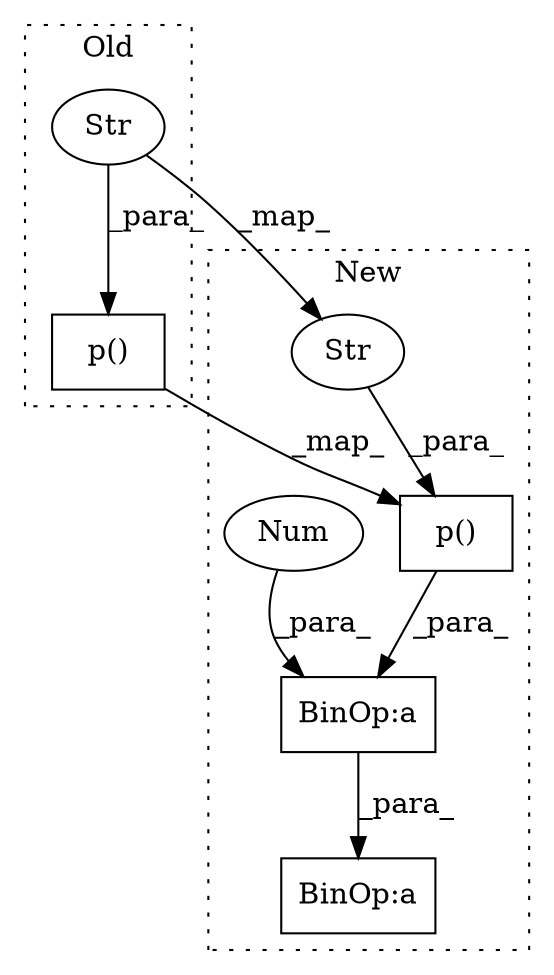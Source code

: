 digraph G {
subgraph cluster0 {
1 [label="p()" a="75" s="9518,9534" l="7,1" shape="box"];
4 [label="Str" a="66" s="9525" l="9" shape="ellipse"];
label = "Old";
style="dotted";
}
subgraph cluster1 {
2 [label="p()" a="75" s="9672,9688" l="7,1" shape="box"];
3 [label="Str" a="66" s="9679" l="9" shape="ellipse"];
5 [label="BinOp:a" a="82" s="9669" l="3" shape="box"];
6 [label="Num" a="76" s="9668" l="1" shape="ellipse"];
7 [label="BinOp:a" a="82" s="9664" l="3" shape="box"];
label = "New";
style="dotted";
}
1 -> 2 [label="_map_"];
2 -> 5 [label="_para_"];
3 -> 2 [label="_para_"];
4 -> 1 [label="_para_"];
4 -> 3 [label="_map_"];
5 -> 7 [label="_para_"];
6 -> 5 [label="_para_"];
}